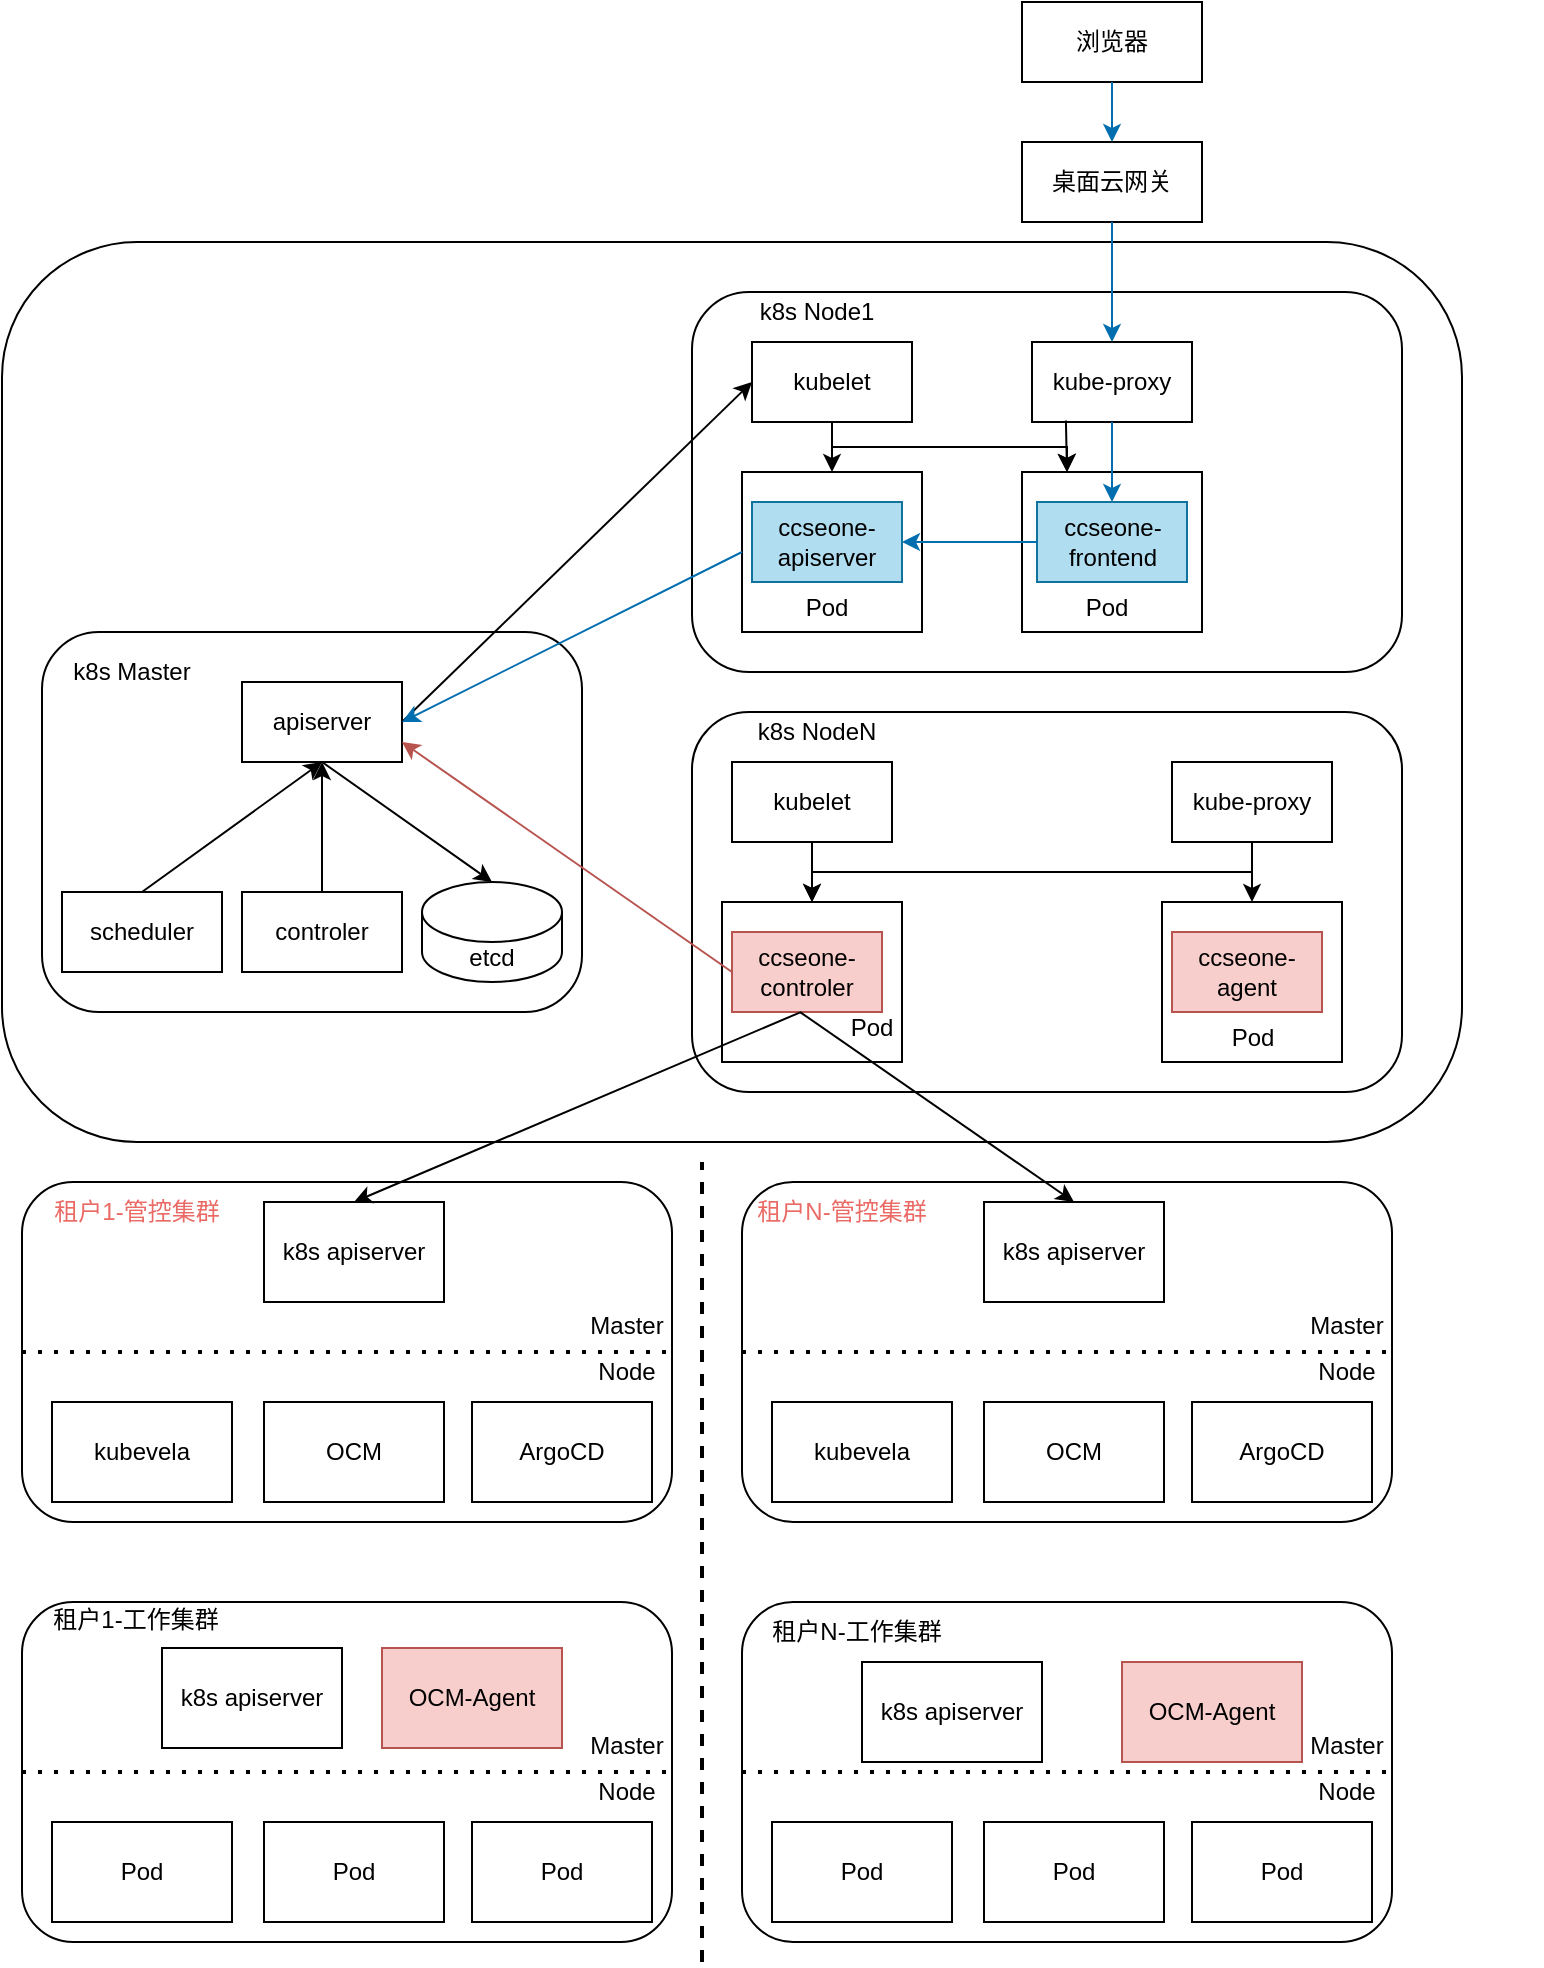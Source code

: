 <mxfile version="21.3.0" type="github">
  <diagram name="第 1 页" id="EIDiARR_dXdDSFOwPV3g">
    <mxGraphModel dx="1052" dy="623" grid="1" gridSize="10" guides="1" tooltips="1" connect="1" arrows="1" fold="1" page="1" pageScale="1" pageWidth="827" pageHeight="1169" math="0" shadow="0">
      <root>
        <mxCell id="0" />
        <mxCell id="1" parent="0" />
        <mxCell id="vyqBwXJfIFNPgKrzf0KV-235" value="" style="rounded=1;whiteSpace=wrap;html=1;" parent="1" vertex="1">
          <mxGeometry x="20" y="180" width="730" height="450" as="geometry" />
        </mxCell>
        <mxCell id="vyqBwXJfIFNPgKrzf0KV-17" value="" style="rounded=1;whiteSpace=wrap;html=1;" parent="1" vertex="1">
          <mxGeometry x="365" y="205" width="355" height="190" as="geometry" />
        </mxCell>
        <mxCell id="vyqBwXJfIFNPgKrzf0KV-22" value="k8s Node1" style="text;html=1;strokeColor=none;fillColor=none;align=center;verticalAlign=middle;whiteSpace=wrap;rounded=0;" parent="1" vertex="1">
          <mxGeometry x="385" y="200" width="85" height="30" as="geometry" />
        </mxCell>
        <mxCell id="vyqBwXJfIFNPgKrzf0KV-27" value="kubelet" style="rounded=0;whiteSpace=wrap;html=1;" parent="1" vertex="1">
          <mxGeometry x="395" y="230" width="80" height="40" as="geometry" />
        </mxCell>
        <mxCell id="vyqBwXJfIFNPgKrzf0KV-28" value="kube-proxy" style="rounded=0;whiteSpace=wrap;html=1;" parent="1" vertex="1">
          <mxGeometry x="535" y="230" width="80" height="40" as="geometry" />
        </mxCell>
        <mxCell id="vyqBwXJfIFNPgKrzf0KV-31" value="" style="rounded=0;whiteSpace=wrap;html=1;" parent="1" vertex="1">
          <mxGeometry x="390" y="295" width="90" height="80" as="geometry" />
        </mxCell>
        <mxCell id="vyqBwXJfIFNPgKrzf0KV-32" value="ccseone-apiserver" style="rounded=0;whiteSpace=wrap;html=1;fillColor=#b1ddf0;strokeColor=#10739e;" parent="1" vertex="1">
          <mxGeometry x="395" y="310" width="75" height="40" as="geometry" />
        </mxCell>
        <mxCell id="vyqBwXJfIFNPgKrzf0KV-33" value="Pod" style="text;html=1;strokeColor=none;fillColor=none;align=center;verticalAlign=middle;whiteSpace=wrap;rounded=0;" parent="1" vertex="1">
          <mxGeometry x="400" y="355" width="65" height="15" as="geometry" />
        </mxCell>
        <mxCell id="vyqBwXJfIFNPgKrzf0KV-34" value="" style="rounded=0;whiteSpace=wrap;html=1;" parent="1" vertex="1">
          <mxGeometry x="530" y="295" width="90" height="80" as="geometry" />
        </mxCell>
        <mxCell id="vyqBwXJfIFNPgKrzf0KV-35" value="ccseone-frontend" style="rounded=0;whiteSpace=wrap;html=1;fillColor=#b1ddf0;strokeColor=#10739e;" parent="1" vertex="1">
          <mxGeometry x="537.5" y="310" width="75" height="40" as="geometry" />
        </mxCell>
        <mxCell id="vyqBwXJfIFNPgKrzf0KV-36" value="Pod" style="text;html=1;strokeColor=none;fillColor=none;align=center;verticalAlign=middle;whiteSpace=wrap;rounded=0;" parent="1" vertex="1">
          <mxGeometry x="540" y="355" width="65" height="15" as="geometry" />
        </mxCell>
        <mxCell id="vyqBwXJfIFNPgKrzf0KV-37" value="" style="endArrow=classic;html=1;rounded=0;strokeColor=#006EAF;entryX=1;entryY=0.5;entryDx=0;entryDy=0;" parent="1" source="vyqBwXJfIFNPgKrzf0KV-35" target="vyqBwXJfIFNPgKrzf0KV-32" edge="1">
          <mxGeometry width="50" height="50" relative="1" as="geometry">
            <mxPoint x="590" y="510" as="sourcePoint" />
            <mxPoint x="470" y="330" as="targetPoint" />
          </mxGeometry>
        </mxCell>
        <mxCell id="vyqBwXJfIFNPgKrzf0KV-39" value="" style="endArrow=classic;html=1;rounded=0;exitX=0.5;exitY=1;exitDx=0;exitDy=0;strokeColor=#006EAF;entryX=0.5;entryY=0;entryDx=0;entryDy=0;" parent="1" source="vyqBwXJfIFNPgKrzf0KV-28" target="vyqBwXJfIFNPgKrzf0KV-35" edge="1">
          <mxGeometry width="50" height="50" relative="1" as="geometry">
            <mxPoint x="740" y="450" as="sourcePoint" />
            <mxPoint x="790" y="400" as="targetPoint" />
          </mxGeometry>
        </mxCell>
        <mxCell id="vyqBwXJfIFNPgKrzf0KV-40" value="桌面云网关" style="rounded=0;whiteSpace=wrap;html=1;" parent="1" vertex="1">
          <mxGeometry x="530" y="130" width="90" height="40" as="geometry" />
        </mxCell>
        <mxCell id="vyqBwXJfIFNPgKrzf0KV-42" value="" style="endArrow=classic;html=1;rounded=0;exitX=0.5;exitY=1;exitDx=0;exitDy=0;strokeColor=#006EAF;" parent="1" source="vyqBwXJfIFNPgKrzf0KV-40" target="vyqBwXJfIFNPgKrzf0KV-28" edge="1">
          <mxGeometry width="50" height="50" relative="1" as="geometry">
            <mxPoint x="770" y="160" as="sourcePoint" />
            <mxPoint x="820" y="110" as="targetPoint" />
          </mxGeometry>
        </mxCell>
        <mxCell id="vyqBwXJfIFNPgKrzf0KV-43" value="浏览器" style="rounded=0;whiteSpace=wrap;html=1;" parent="1" vertex="1">
          <mxGeometry x="530" y="60" width="90" height="40" as="geometry" />
        </mxCell>
        <mxCell id="vyqBwXJfIFNPgKrzf0KV-44" value="" style="endArrow=classic;html=1;rounded=0;exitX=0.5;exitY=1;exitDx=0;exitDy=0;strokeColor=#006EAF;" parent="1" source="vyqBwXJfIFNPgKrzf0KV-43" target="vyqBwXJfIFNPgKrzf0KV-40" edge="1">
          <mxGeometry width="50" height="50" relative="1" as="geometry">
            <mxPoint x="710" y="150" as="sourcePoint" />
            <mxPoint x="760" y="100" as="targetPoint" />
          </mxGeometry>
        </mxCell>
        <mxCell id="vyqBwXJfIFNPgKrzf0KV-48" value="" style="endArrow=classic;html=1;rounded=0;" parent="1" source="vyqBwXJfIFNPgKrzf0KV-27" target="vyqBwXJfIFNPgKrzf0KV-31" edge="1">
          <mxGeometry width="50" height="50" relative="1" as="geometry">
            <mxPoint x="100" y="330" as="sourcePoint" />
            <mxPoint x="425" y="300" as="targetPoint" />
          </mxGeometry>
        </mxCell>
        <mxCell id="vyqBwXJfIFNPgKrzf0KV-207" value="" style="rounded=1;whiteSpace=wrap;html=1;" parent="1" vertex="1">
          <mxGeometry x="365" y="415" width="355" height="190" as="geometry" />
        </mxCell>
        <mxCell id="vyqBwXJfIFNPgKrzf0KV-208" value="k8s NodeN" style="text;html=1;strokeColor=none;fillColor=none;align=center;verticalAlign=middle;whiteSpace=wrap;rounded=0;" parent="1" vertex="1">
          <mxGeometry x="385" y="410" width="85" height="30" as="geometry" />
        </mxCell>
        <mxCell id="vyqBwXJfIFNPgKrzf0KV-209" value="kubelet" style="rounded=0;whiteSpace=wrap;html=1;" parent="1" vertex="1">
          <mxGeometry x="385" y="440" width="80" height="40" as="geometry" />
        </mxCell>
        <mxCell id="vyqBwXJfIFNPgKrzf0KV-210" value="kube-proxy" style="rounded=0;whiteSpace=wrap;html=1;" parent="1" vertex="1">
          <mxGeometry x="605" y="440" width="80" height="40" as="geometry" />
        </mxCell>
        <mxCell id="vyqBwXJfIFNPgKrzf0KV-211" value="" style="rounded=0;whiteSpace=wrap;html=1;" parent="1" vertex="1">
          <mxGeometry x="380" y="510" width="90" height="80" as="geometry" />
        </mxCell>
        <mxCell id="vyqBwXJfIFNPgKrzf0KV-212" value="ccseone-controler" style="rounded=0;whiteSpace=wrap;html=1;fillColor=#f8cecc;strokeColor=#b85450;" parent="1" vertex="1">
          <mxGeometry x="385" y="525" width="75" height="40" as="geometry" />
        </mxCell>
        <mxCell id="vyqBwXJfIFNPgKrzf0KV-213" value="Pod" style="text;html=1;strokeColor=none;fillColor=none;align=center;verticalAlign=middle;whiteSpace=wrap;rounded=0;" parent="1" vertex="1">
          <mxGeometry x="435" y="565" width="40" height="15" as="geometry" />
        </mxCell>
        <mxCell id="vyqBwXJfIFNPgKrzf0KV-227" value="" style="endArrow=classic;html=1;rounded=0;exitX=0.212;exitY=0.982;exitDx=0;exitDy=0;entryX=0.25;entryY=0;entryDx=0;entryDy=0;exitPerimeter=0;" parent="1" source="vyqBwXJfIFNPgKrzf0KV-28" target="vyqBwXJfIFNPgKrzf0KV-34" edge="1">
          <mxGeometry width="50" height="50" relative="1" as="geometry">
            <mxPoint x="375" y="280" as="sourcePoint" />
            <mxPoint x="375" y="305" as="targetPoint" />
          </mxGeometry>
        </mxCell>
        <mxCell id="vyqBwXJfIFNPgKrzf0KV-228" value="" style="group" parent="1" vertex="1" connectable="0">
          <mxGeometry x="40" y="375" width="750" height="260" as="geometry" />
        </mxCell>
        <mxCell id="vyqBwXJfIFNPgKrzf0KV-7" value="" style="rounded=1;whiteSpace=wrap;html=1;" parent="vyqBwXJfIFNPgKrzf0KV-228" vertex="1">
          <mxGeometry width="270" height="190" as="geometry" />
        </mxCell>
        <mxCell id="vyqBwXJfIFNPgKrzf0KV-10" value="etcd" style="shape=cylinder3;whiteSpace=wrap;html=1;boundedLbl=1;backgroundOutline=1;size=15;" parent="vyqBwXJfIFNPgKrzf0KV-228" vertex="1">
          <mxGeometry x="190" y="125" width="70" height="50" as="geometry" />
        </mxCell>
        <mxCell id="vyqBwXJfIFNPgKrzf0KV-12" value="apiserver" style="rounded=0;whiteSpace=wrap;html=1;" parent="vyqBwXJfIFNPgKrzf0KV-228" vertex="1">
          <mxGeometry x="100" y="25" width="80" height="40" as="geometry" />
        </mxCell>
        <mxCell id="vyqBwXJfIFNPgKrzf0KV-14" value="scheduler" style="rounded=0;whiteSpace=wrap;html=1;" parent="vyqBwXJfIFNPgKrzf0KV-228" vertex="1">
          <mxGeometry x="10" y="130" width="80" height="40" as="geometry" />
        </mxCell>
        <mxCell id="vyqBwXJfIFNPgKrzf0KV-15" value="controler" style="rounded=0;whiteSpace=wrap;html=1;" parent="vyqBwXJfIFNPgKrzf0KV-228" vertex="1">
          <mxGeometry x="100" y="130" width="80" height="40" as="geometry" />
        </mxCell>
        <mxCell id="vyqBwXJfIFNPgKrzf0KV-16" value="k8s Master" style="text;html=1;strokeColor=none;fillColor=none;align=center;verticalAlign=middle;whiteSpace=wrap;rounded=0;" parent="vyqBwXJfIFNPgKrzf0KV-228" vertex="1">
          <mxGeometry x="10" y="5" width="70" height="30" as="geometry" />
        </mxCell>
        <mxCell id="vyqBwXJfIFNPgKrzf0KV-23" value="" style="endArrow=classic;html=1;rounded=0;entryX=0.5;entryY=1;entryDx=0;entryDy=0;exitX=0.5;exitY=0;exitDx=0;exitDy=0;" parent="vyqBwXJfIFNPgKrzf0KV-228" source="vyqBwXJfIFNPgKrzf0KV-14" target="vyqBwXJfIFNPgKrzf0KV-12" edge="1">
          <mxGeometry width="50" height="50" relative="1" as="geometry">
            <mxPoint x="-210" y="185" as="sourcePoint" />
            <mxPoint x="-160" y="135" as="targetPoint" />
          </mxGeometry>
        </mxCell>
        <mxCell id="vyqBwXJfIFNPgKrzf0KV-24" value="" style="endArrow=classic;html=1;rounded=0;entryX=0.5;entryY=1;entryDx=0;entryDy=0;exitX=0.5;exitY=0;exitDx=0;exitDy=0;" parent="vyqBwXJfIFNPgKrzf0KV-228" source="vyqBwXJfIFNPgKrzf0KV-15" target="vyqBwXJfIFNPgKrzf0KV-12" edge="1">
          <mxGeometry width="50" height="50" relative="1" as="geometry">
            <mxPoint x="200" y="315" as="sourcePoint" />
            <mxPoint x="250" y="265" as="targetPoint" />
          </mxGeometry>
        </mxCell>
        <mxCell id="vyqBwXJfIFNPgKrzf0KV-25" value="" style="endArrow=classic;html=1;rounded=0;exitX=0.5;exitY=1;exitDx=0;exitDy=0;entryX=0.5;entryY=0;entryDx=0;entryDy=0;entryPerimeter=0;" parent="vyqBwXJfIFNPgKrzf0KV-228" source="vyqBwXJfIFNPgKrzf0KV-12" target="vyqBwXJfIFNPgKrzf0KV-10" edge="1">
          <mxGeometry width="50" height="50" relative="1" as="geometry">
            <mxPoint x="250" y="-15" as="sourcePoint" />
            <mxPoint x="300" y="-65" as="targetPoint" />
          </mxGeometry>
        </mxCell>
        <mxCell id="vyqBwXJfIFNPgKrzf0KV-38" value="" style="endArrow=classic;html=1;rounded=0;exitX=1;exitY=0.5;exitDx=0;exitDy=0;entryX=0;entryY=0.5;entryDx=0;entryDy=0;" parent="1" source="vyqBwXJfIFNPgKrzf0KV-12" target="vyqBwXJfIFNPgKrzf0KV-27" edge="1">
          <mxGeometry width="50" height="50" relative="1" as="geometry">
            <mxPoint x="390" y="480" as="sourcePoint" />
            <mxPoint x="440" y="430" as="targetPoint" />
          </mxGeometry>
        </mxCell>
        <mxCell id="vyqBwXJfIFNPgKrzf0KV-46" value="" style="endArrow=classic;html=1;rounded=0;entryX=1;entryY=0.5;entryDx=0;entryDy=0;exitX=0;exitY=0.5;exitDx=0;exitDy=0;strokeColor=#006EAF;fillColor=#f8cecc;gradientColor=#ea6b66;" parent="1" source="vyqBwXJfIFNPgKrzf0KV-31" target="vyqBwXJfIFNPgKrzf0KV-12" edge="1">
          <mxGeometry width="50" height="50" relative="1" as="geometry">
            <mxPoint x="385" y="335" as="sourcePoint" />
            <mxPoint x="470" y="480" as="targetPoint" />
          </mxGeometry>
        </mxCell>
        <mxCell id="vyqBwXJfIFNPgKrzf0KV-229" value="" style="endArrow=classic;html=1;rounded=0;entryX=1;entryY=0.75;entryDx=0;entryDy=0;exitX=0;exitY=0.5;exitDx=0;exitDy=0;fillColor=#f8cecc;strokeColor=#b85450;" parent="1" source="vyqBwXJfIFNPgKrzf0KV-212" target="vyqBwXJfIFNPgKrzf0KV-12" edge="1">
          <mxGeometry width="50" height="50" relative="1" as="geometry">
            <mxPoint x="300" y="640" as="sourcePoint" />
            <mxPoint x="350" y="590" as="targetPoint" />
          </mxGeometry>
        </mxCell>
        <mxCell id="vyqBwXJfIFNPgKrzf0KV-230" value="" style="endArrow=classic;html=1;rounded=0;exitX=0.5;exitY=1;exitDx=0;exitDy=0;" parent="1" source="vyqBwXJfIFNPgKrzf0KV-209" target="vyqBwXJfIFNPgKrzf0KV-211" edge="1">
          <mxGeometry width="50" height="50" relative="1" as="geometry">
            <mxPoint x="500" y="710" as="sourcePoint" />
            <mxPoint x="550" y="660" as="targetPoint" />
          </mxGeometry>
        </mxCell>
        <mxCell id="vyqBwXJfIFNPgKrzf0KV-237" value="" style="endArrow=classic;html=1;rounded=0;exitX=0.5;exitY=1;exitDx=0;exitDy=0;entryX=0.25;entryY=0;entryDx=0;entryDy=0;edgeStyle=orthogonalEdgeStyle;" parent="1" source="vyqBwXJfIFNPgKrzf0KV-27" target="vyqBwXJfIFNPgKrzf0KV-34" edge="1">
          <mxGeometry width="50" height="50" relative="1" as="geometry">
            <mxPoint x="820" y="320" as="sourcePoint" />
            <mxPoint x="870" y="270" as="targetPoint" />
          </mxGeometry>
        </mxCell>
        <mxCell id="vyqBwXJfIFNPgKrzf0KV-238" value="" style="endArrow=classic;html=1;rounded=0;exitX=0.5;exitY=1;exitDx=0;exitDy=0;entryX=0.5;entryY=0;entryDx=0;entryDy=0;edgeStyle=orthogonalEdgeStyle;" parent="1" source="vyqBwXJfIFNPgKrzf0KV-210" target="vyqBwXJfIFNPgKrzf0KV-211" edge="1">
          <mxGeometry width="50" height="50" relative="1" as="geometry">
            <mxPoint x="445" y="260" as="sourcePoint" />
            <mxPoint x="563" y="285" as="targetPoint" />
          </mxGeometry>
        </mxCell>
        <mxCell id="vyqBwXJfIFNPgKrzf0KV-239" value="" style="rounded=0;whiteSpace=wrap;html=1;" parent="1" vertex="1">
          <mxGeometry x="600" y="510" width="90" height="80" as="geometry" />
        </mxCell>
        <mxCell id="vyqBwXJfIFNPgKrzf0KV-240" value="ccseone-agent" style="rounded=0;whiteSpace=wrap;html=1;fillColor=#f8cecc;strokeColor=#b85450;" parent="1" vertex="1">
          <mxGeometry x="605" y="525" width="75" height="40" as="geometry" />
        </mxCell>
        <mxCell id="vyqBwXJfIFNPgKrzf0KV-241" value="Pod" style="text;html=1;strokeColor=none;fillColor=none;align=center;verticalAlign=middle;whiteSpace=wrap;rounded=0;" parent="1" vertex="1">
          <mxGeometry x="612.5" y="570" width="65" height="15" as="geometry" />
        </mxCell>
        <mxCell id="vyqBwXJfIFNPgKrzf0KV-242" value="" style="endArrow=classic;html=1;rounded=0;entryX=0.5;entryY=0;entryDx=0;entryDy=0;exitX=0.5;exitY=1;exitDx=0;exitDy=0;" parent="1" source="vyqBwXJfIFNPgKrzf0KV-210" target="vyqBwXJfIFNPgKrzf0KV-239" edge="1">
          <mxGeometry width="50" height="50" relative="1" as="geometry">
            <mxPoint x="600" y="710" as="sourcePoint" />
            <mxPoint x="650" y="660" as="targetPoint" />
          </mxGeometry>
        </mxCell>
        <mxCell id="vyqBwXJfIFNPgKrzf0KV-258" value="" style="group" parent="1" vertex="1" connectable="0">
          <mxGeometry x="30" y="650" width="325" height="170" as="geometry" />
        </mxCell>
        <mxCell id="vyqBwXJfIFNPgKrzf0KV-248" value="" style="rounded=1;whiteSpace=wrap;html=1;" parent="vyqBwXJfIFNPgKrzf0KV-258" vertex="1">
          <mxGeometry width="325" height="170" as="geometry" />
        </mxCell>
        <mxCell id="vyqBwXJfIFNPgKrzf0KV-245" value="kubevela" style="rounded=0;whiteSpace=wrap;html=1;" parent="vyqBwXJfIFNPgKrzf0KV-258" vertex="1">
          <mxGeometry x="15" y="110" width="90" height="50" as="geometry" />
        </mxCell>
        <mxCell id="vyqBwXJfIFNPgKrzf0KV-249" value="OCM" style="rounded=0;whiteSpace=wrap;html=1;" parent="vyqBwXJfIFNPgKrzf0KV-258" vertex="1">
          <mxGeometry x="121" y="110" width="90" height="50" as="geometry" />
        </mxCell>
        <mxCell id="vyqBwXJfIFNPgKrzf0KV-250" value="ArgoCD" style="rounded=0;whiteSpace=wrap;html=1;" parent="vyqBwXJfIFNPgKrzf0KV-258" vertex="1">
          <mxGeometry x="225" y="110" width="90" height="50" as="geometry" />
        </mxCell>
        <mxCell id="vyqBwXJfIFNPgKrzf0KV-252" value="k8s apiserver" style="rounded=0;whiteSpace=wrap;html=1;" parent="vyqBwXJfIFNPgKrzf0KV-258" vertex="1">
          <mxGeometry x="121" y="10" width="90" height="50" as="geometry" />
        </mxCell>
        <mxCell id="vyqBwXJfIFNPgKrzf0KV-255" value="" style="endArrow=none;dashed=1;html=1;dashPattern=1 3;strokeWidth=2;rounded=0;exitX=0;exitY=0.5;exitDx=0;exitDy=0;entryX=1;entryY=0.5;entryDx=0;entryDy=0;" parent="vyqBwXJfIFNPgKrzf0KV-258" source="vyqBwXJfIFNPgKrzf0KV-248" target="vyqBwXJfIFNPgKrzf0KV-248" edge="1">
          <mxGeometry width="50" height="50" relative="1" as="geometry">
            <mxPoint x="15" y="110" as="sourcePoint" />
            <mxPoint x="345" y="80" as="targetPoint" />
          </mxGeometry>
        </mxCell>
        <mxCell id="vyqBwXJfIFNPgKrzf0KV-256" value="&lt;font color=&quot;#ea6b66&quot;&gt;租户1-管控集群&lt;/font&gt;" style="text;html=1;strokeColor=none;fillColor=none;align=center;verticalAlign=middle;whiteSpace=wrap;rounded=0;" parent="vyqBwXJfIFNPgKrzf0KV-258" vertex="1">
          <mxGeometry x="15" width="85" height="30" as="geometry" />
        </mxCell>
        <mxCell id="vyqBwXJfIFNPgKrzf0KV-257" value="Node" style="text;html=1;strokeColor=none;fillColor=none;align=center;verticalAlign=middle;whiteSpace=wrap;rounded=0;" parent="vyqBwXJfIFNPgKrzf0KV-258" vertex="1">
          <mxGeometry x="280" y="80" width="45" height="30" as="geometry" />
        </mxCell>
        <mxCell id="vyqBwXJfIFNPgKrzf0KV-268" value="Master" style="text;html=1;strokeColor=none;fillColor=none;align=center;verticalAlign=middle;whiteSpace=wrap;rounded=0;" parent="vyqBwXJfIFNPgKrzf0KV-258" vertex="1">
          <mxGeometry x="280" y="63" width="45" height="17" as="geometry" />
        </mxCell>
        <mxCell id="vyqBwXJfIFNPgKrzf0KV-269" value="" style="group" parent="1" vertex="1" connectable="0">
          <mxGeometry x="390" y="650" width="325" height="170" as="geometry" />
        </mxCell>
        <mxCell id="vyqBwXJfIFNPgKrzf0KV-270" value="" style="rounded=1;whiteSpace=wrap;html=1;" parent="vyqBwXJfIFNPgKrzf0KV-269" vertex="1">
          <mxGeometry width="325" height="170" as="geometry" />
        </mxCell>
        <mxCell id="vyqBwXJfIFNPgKrzf0KV-271" value="kubevela" style="rounded=0;whiteSpace=wrap;html=1;" parent="vyqBwXJfIFNPgKrzf0KV-269" vertex="1">
          <mxGeometry x="15" y="110" width="90" height="50" as="geometry" />
        </mxCell>
        <mxCell id="vyqBwXJfIFNPgKrzf0KV-272" value="OCM" style="rounded=0;whiteSpace=wrap;html=1;" parent="vyqBwXJfIFNPgKrzf0KV-269" vertex="1">
          <mxGeometry x="121" y="110" width="90" height="50" as="geometry" />
        </mxCell>
        <mxCell id="vyqBwXJfIFNPgKrzf0KV-273" value="ArgoCD" style="rounded=0;whiteSpace=wrap;html=1;" parent="vyqBwXJfIFNPgKrzf0KV-269" vertex="1">
          <mxGeometry x="225" y="110" width="90" height="50" as="geometry" />
        </mxCell>
        <mxCell id="vyqBwXJfIFNPgKrzf0KV-274" value="k8s apiserver" style="rounded=0;whiteSpace=wrap;html=1;" parent="vyqBwXJfIFNPgKrzf0KV-269" vertex="1">
          <mxGeometry x="121" y="10" width="90" height="50" as="geometry" />
        </mxCell>
        <mxCell id="vyqBwXJfIFNPgKrzf0KV-275" value="" style="endArrow=none;dashed=1;html=1;dashPattern=1 3;strokeWidth=2;rounded=0;exitX=0;exitY=0.5;exitDx=0;exitDy=0;entryX=1;entryY=0.5;entryDx=0;entryDy=0;" parent="vyqBwXJfIFNPgKrzf0KV-269" source="vyqBwXJfIFNPgKrzf0KV-270" target="vyqBwXJfIFNPgKrzf0KV-270" edge="1">
          <mxGeometry width="50" height="50" relative="1" as="geometry">
            <mxPoint x="15" y="110" as="sourcePoint" />
            <mxPoint x="345" y="80" as="targetPoint" />
          </mxGeometry>
        </mxCell>
        <mxCell id="vyqBwXJfIFNPgKrzf0KV-276" value="&lt;font color=&quot;#ea6b66&quot;&gt;租户N-管控集群&lt;/font&gt;" style="text;html=1;strokeColor=none;fillColor=none;align=center;verticalAlign=middle;whiteSpace=wrap;rounded=0;" parent="vyqBwXJfIFNPgKrzf0KV-269" vertex="1">
          <mxGeometry width="100" height="30" as="geometry" />
        </mxCell>
        <mxCell id="vyqBwXJfIFNPgKrzf0KV-277" value="Node" style="text;html=1;strokeColor=none;fillColor=none;align=center;verticalAlign=middle;whiteSpace=wrap;rounded=0;" parent="vyqBwXJfIFNPgKrzf0KV-269" vertex="1">
          <mxGeometry x="280" y="80" width="45" height="30" as="geometry" />
        </mxCell>
        <mxCell id="vyqBwXJfIFNPgKrzf0KV-278" value="Master" style="text;html=1;strokeColor=none;fillColor=none;align=center;verticalAlign=middle;whiteSpace=wrap;rounded=0;" parent="vyqBwXJfIFNPgKrzf0KV-269" vertex="1">
          <mxGeometry x="280" y="63" width="45" height="17" as="geometry" />
        </mxCell>
        <mxCell id="vyqBwXJfIFNPgKrzf0KV-279" value="" style="group" parent="1" vertex="1" connectable="0">
          <mxGeometry x="30" y="860" width="325" height="170" as="geometry" />
        </mxCell>
        <mxCell id="vyqBwXJfIFNPgKrzf0KV-280" value="" style="rounded=1;whiteSpace=wrap;html=1;" parent="vyqBwXJfIFNPgKrzf0KV-279" vertex="1">
          <mxGeometry width="325" height="170" as="geometry" />
        </mxCell>
        <mxCell id="vyqBwXJfIFNPgKrzf0KV-281" value="Pod" style="rounded=0;whiteSpace=wrap;html=1;" parent="vyqBwXJfIFNPgKrzf0KV-279" vertex="1">
          <mxGeometry x="15" y="110" width="90" height="50" as="geometry" />
        </mxCell>
        <mxCell id="vyqBwXJfIFNPgKrzf0KV-282" value="Pod" style="rounded=0;whiteSpace=wrap;html=1;" parent="vyqBwXJfIFNPgKrzf0KV-279" vertex="1">
          <mxGeometry x="121" y="110" width="90" height="50" as="geometry" />
        </mxCell>
        <mxCell id="vyqBwXJfIFNPgKrzf0KV-283" value="Pod" style="rounded=0;whiteSpace=wrap;html=1;" parent="vyqBwXJfIFNPgKrzf0KV-279" vertex="1">
          <mxGeometry x="225" y="110" width="90" height="50" as="geometry" />
        </mxCell>
        <mxCell id="vyqBwXJfIFNPgKrzf0KV-284" value="OCM-Agent" style="rounded=0;whiteSpace=wrap;html=1;fillColor=#f8cecc;strokeColor=#b85450;" parent="vyqBwXJfIFNPgKrzf0KV-279" vertex="1">
          <mxGeometry x="180" y="23" width="90" height="50" as="geometry" />
        </mxCell>
        <mxCell id="vyqBwXJfIFNPgKrzf0KV-285" value="" style="endArrow=none;dashed=1;html=1;dashPattern=1 3;strokeWidth=2;rounded=0;exitX=0;exitY=0.5;exitDx=0;exitDy=0;entryX=1;entryY=0.5;entryDx=0;entryDy=0;" parent="vyqBwXJfIFNPgKrzf0KV-279" source="vyqBwXJfIFNPgKrzf0KV-280" target="vyqBwXJfIFNPgKrzf0KV-280" edge="1">
          <mxGeometry width="50" height="50" relative="1" as="geometry">
            <mxPoint x="15" y="110" as="sourcePoint" />
            <mxPoint x="345" y="80" as="targetPoint" />
          </mxGeometry>
        </mxCell>
        <mxCell id="vyqBwXJfIFNPgKrzf0KV-286" value="租户1-工作集群" style="text;html=1;strokeColor=none;fillColor=none;align=center;verticalAlign=middle;whiteSpace=wrap;rounded=0;" parent="vyqBwXJfIFNPgKrzf0KV-279" vertex="1">
          <mxGeometry x="12.5" y="-1" width="87.5" height="20" as="geometry" />
        </mxCell>
        <mxCell id="vyqBwXJfIFNPgKrzf0KV-287" value="Node" style="text;html=1;strokeColor=none;fillColor=none;align=center;verticalAlign=middle;whiteSpace=wrap;rounded=0;" parent="vyqBwXJfIFNPgKrzf0KV-279" vertex="1">
          <mxGeometry x="280" y="80" width="45" height="30" as="geometry" />
        </mxCell>
        <mxCell id="vyqBwXJfIFNPgKrzf0KV-288" value="Master" style="text;html=1;strokeColor=none;fillColor=none;align=center;verticalAlign=middle;whiteSpace=wrap;rounded=0;" parent="vyqBwXJfIFNPgKrzf0KV-279" vertex="1">
          <mxGeometry x="280" y="63" width="45" height="17" as="geometry" />
        </mxCell>
        <mxCell id="0XCp4ZdSOhWh_M38Wlkv-3" value="k8s apiserver" style="rounded=0;whiteSpace=wrap;html=1;" vertex="1" parent="vyqBwXJfIFNPgKrzf0KV-279">
          <mxGeometry x="70" y="23" width="90" height="50" as="geometry" />
        </mxCell>
        <mxCell id="vyqBwXJfIFNPgKrzf0KV-289" value="" style="group" parent="1" vertex="1" connectable="0">
          <mxGeometry x="390" y="860" width="325" height="170" as="geometry" />
        </mxCell>
        <mxCell id="vyqBwXJfIFNPgKrzf0KV-290" value="" style="rounded=1;whiteSpace=wrap;html=1;" parent="vyqBwXJfIFNPgKrzf0KV-289" vertex="1">
          <mxGeometry width="325" height="170" as="geometry" />
        </mxCell>
        <mxCell id="vyqBwXJfIFNPgKrzf0KV-291" value="Pod" style="rounded=0;whiteSpace=wrap;html=1;" parent="vyqBwXJfIFNPgKrzf0KV-289" vertex="1">
          <mxGeometry x="15" y="110" width="90" height="50" as="geometry" />
        </mxCell>
        <mxCell id="vyqBwXJfIFNPgKrzf0KV-292" value="Pod" style="rounded=0;whiteSpace=wrap;html=1;" parent="vyqBwXJfIFNPgKrzf0KV-289" vertex="1">
          <mxGeometry x="121" y="110" width="90" height="50" as="geometry" />
        </mxCell>
        <mxCell id="vyqBwXJfIFNPgKrzf0KV-293" value="Pod" style="rounded=0;whiteSpace=wrap;html=1;" parent="vyqBwXJfIFNPgKrzf0KV-289" vertex="1">
          <mxGeometry x="225" y="110" width="90" height="50" as="geometry" />
        </mxCell>
        <mxCell id="vyqBwXJfIFNPgKrzf0KV-295" value="" style="endArrow=none;dashed=1;html=1;dashPattern=1 3;strokeWidth=2;rounded=0;exitX=0;exitY=0.5;exitDx=0;exitDy=0;entryX=1;entryY=0.5;entryDx=0;entryDy=0;" parent="vyqBwXJfIFNPgKrzf0KV-289" source="vyqBwXJfIFNPgKrzf0KV-290" target="vyqBwXJfIFNPgKrzf0KV-290" edge="1">
          <mxGeometry width="50" height="50" relative="1" as="geometry">
            <mxPoint x="15" y="110" as="sourcePoint" />
            <mxPoint x="345" y="80" as="targetPoint" />
          </mxGeometry>
        </mxCell>
        <mxCell id="vyqBwXJfIFNPgKrzf0KV-296" value="租户N-工作集群" style="text;html=1;strokeColor=none;fillColor=none;align=center;verticalAlign=middle;whiteSpace=wrap;rounded=0;" parent="vyqBwXJfIFNPgKrzf0KV-289" vertex="1">
          <mxGeometry x="10" width="95" height="30" as="geometry" />
        </mxCell>
        <mxCell id="vyqBwXJfIFNPgKrzf0KV-297" value="Node" style="text;html=1;strokeColor=none;fillColor=none;align=center;verticalAlign=middle;whiteSpace=wrap;rounded=0;" parent="vyqBwXJfIFNPgKrzf0KV-289" vertex="1">
          <mxGeometry x="280" y="80" width="45" height="30" as="geometry" />
        </mxCell>
        <mxCell id="vyqBwXJfIFNPgKrzf0KV-298" value="Master" style="text;html=1;strokeColor=none;fillColor=none;align=center;verticalAlign=middle;whiteSpace=wrap;rounded=0;" parent="vyqBwXJfIFNPgKrzf0KV-289" vertex="1">
          <mxGeometry x="280" y="63" width="45" height="17" as="geometry" />
        </mxCell>
        <mxCell id="0XCp4ZdSOhWh_M38Wlkv-4" value="OCM-Agent" style="rounded=0;whiteSpace=wrap;html=1;fillColor=#f8cecc;strokeColor=#b85450;" vertex="1" parent="vyqBwXJfIFNPgKrzf0KV-289">
          <mxGeometry x="190" y="30" width="90" height="50" as="geometry" />
        </mxCell>
        <mxCell id="0XCp4ZdSOhWh_M38Wlkv-5" value="k8s apiserver" style="rounded=0;whiteSpace=wrap;html=1;" vertex="1" parent="vyqBwXJfIFNPgKrzf0KV-289">
          <mxGeometry x="60" y="30" width="90" height="50" as="geometry" />
        </mxCell>
        <mxCell id="vyqBwXJfIFNPgKrzf0KV-300" value="" style="endArrow=none;html=1;rounded=0;dashed=1;strokeWidth=2;" parent="1" edge="1">
          <mxGeometry width="50" height="50" relative="1" as="geometry">
            <mxPoint x="370" y="1040" as="sourcePoint" />
            <mxPoint x="370" y="640" as="targetPoint" />
          </mxGeometry>
        </mxCell>
        <mxCell id="0XCp4ZdSOhWh_M38Wlkv-1" value="" style="endArrow=classic;html=1;rounded=0;entryX=0.5;entryY=0;entryDx=0;entryDy=0;exitX=0.459;exitY=1.001;exitDx=0;exitDy=0;exitPerimeter=0;" edge="1" parent="1" source="vyqBwXJfIFNPgKrzf0KV-212" target="vyqBwXJfIFNPgKrzf0KV-252">
          <mxGeometry width="50" height="50" relative="1" as="geometry">
            <mxPoint x="420" y="570" as="sourcePoint" />
            <mxPoint x="360" y="590" as="targetPoint" />
          </mxGeometry>
        </mxCell>
        <mxCell id="0XCp4ZdSOhWh_M38Wlkv-2" value="" style="endArrow=classic;html=1;rounded=0;entryX=0.5;entryY=0;entryDx=0;entryDy=0;exitX=0.454;exitY=1.001;exitDx=0;exitDy=0;exitPerimeter=0;" edge="1" parent="1" source="vyqBwXJfIFNPgKrzf0KV-212" target="vyqBwXJfIFNPgKrzf0KV-274">
          <mxGeometry width="50" height="50" relative="1" as="geometry">
            <mxPoint x="420" y="560" as="sourcePoint" />
            <mxPoint x="206" y="670" as="targetPoint" />
          </mxGeometry>
        </mxCell>
      </root>
    </mxGraphModel>
  </diagram>
</mxfile>
